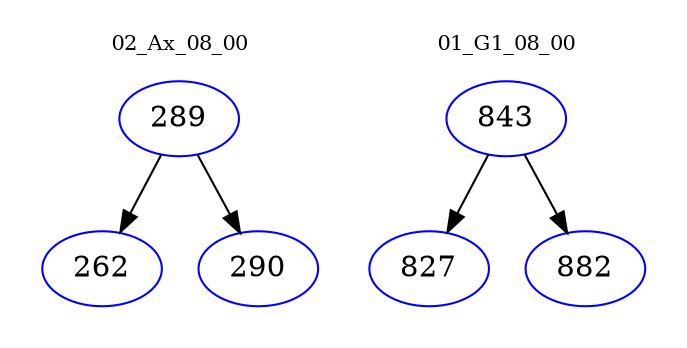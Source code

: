 digraph{
subgraph cluster_0 {
color = white
label = "02_Ax_08_00";
fontsize=10;
T0_289 [label="289", color="blue"]
T0_289 -> T0_262 [color="black"]
T0_262 [label="262", color="blue"]
T0_289 -> T0_290 [color="black"]
T0_290 [label="290", color="blue"]
}
subgraph cluster_1 {
color = white
label = "01_G1_08_00";
fontsize=10;
T1_843 [label="843", color="blue"]
T1_843 -> T1_827 [color="black"]
T1_827 [label="827", color="blue"]
T1_843 -> T1_882 [color="black"]
T1_882 [label="882", color="blue"]
}
}

